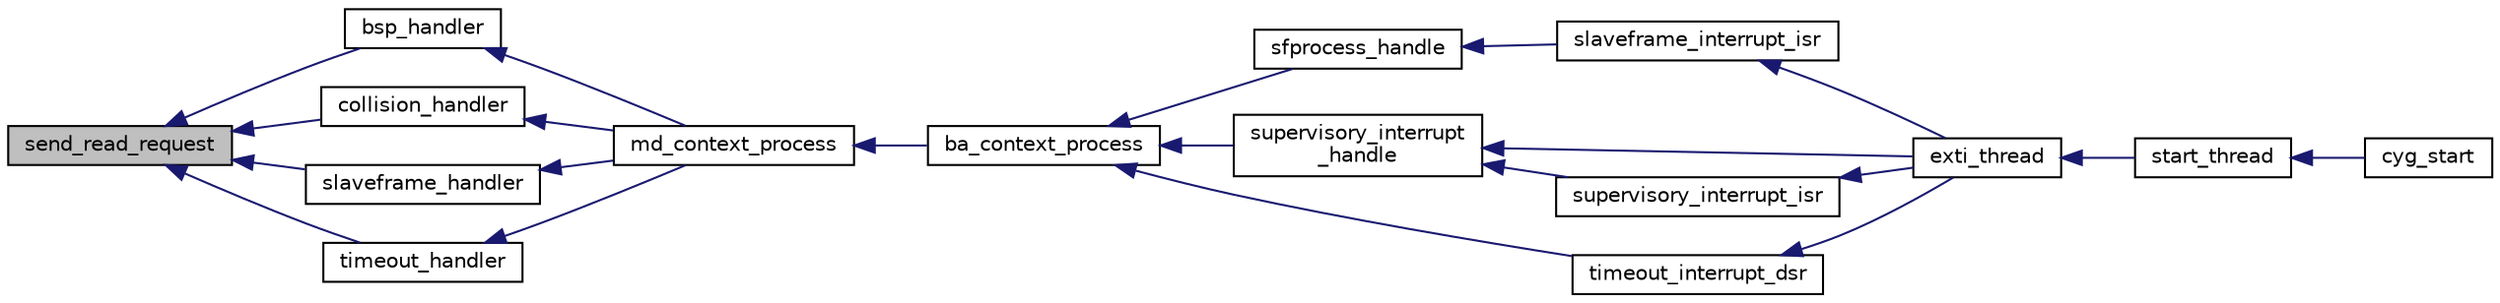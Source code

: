 digraph "send_read_request"
{
  edge [fontname="Helvetica",fontsize="10",labelfontname="Helvetica",labelfontsize="10"];
  node [fontname="Helvetica",fontsize="10",shape=record];
  rankdir="LR";
  Node1 [label="send_read_request",height=0.2,width=0.4,color="black", fillcolor="grey75", style="filled" fontcolor="black"];
  Node1 -> Node2 [dir="back",color="midnightblue",fontsize="10",style="solid",fontname="Helvetica"];
  Node2 [label="bsp_handler",height=0.2,width=0.4,color="black", fillcolor="white", style="filled",URL="$_message_data_8h.html#afa93ee57f40577acfb18dd5ac8ec8edd"];
  Node2 -> Node3 [dir="back",color="midnightblue",fontsize="10",style="solid",fontname="Helvetica"];
  Node3 [label="md_context_process",height=0.2,width=0.4,color="black", fillcolor="white", style="filled",URL="$ba_8h.html#a124c552540ce823cd468a10910e4243a"];
  Node3 -> Node4 [dir="back",color="midnightblue",fontsize="10",style="solid",fontname="Helvetica"];
  Node4 [label="ba_context_process",height=0.2,width=0.4,color="black", fillcolor="white", style="filled",URL="$intr_8h.html#ab7de23243adc9054422cb861faa57751"];
  Node4 -> Node5 [dir="back",color="midnightblue",fontsize="10",style="solid",fontname="Helvetica"];
  Node5 [label="sfprocess_handle",height=0.2,width=0.4,color="black", fillcolor="white", style="filled",URL="$intr_8h.html#ad5e256e7a554789732563483e1b12ebf"];
  Node5 -> Node6 [dir="back",color="midnightblue",fontsize="10",style="solid",fontname="Helvetica"];
  Node6 [label="slaveframe_interrupt_isr",height=0.2,width=0.4,color="black", fillcolor="white", style="filled",URL="$intr_8h.html#a2063af322dfa54ca2cdc14522c79a89a"];
  Node6 -> Node7 [dir="back",color="midnightblue",fontsize="10",style="solid",fontname="Helvetica"];
  Node7 [label="exti_thread",height=0.2,width=0.4,color="black", fillcolor="white", style="filled",URL="$main_8h.html#ab258d7e522013e1c90ecd1f5533c652b"];
  Node7 -> Node8 [dir="back",color="midnightblue",fontsize="10",style="solid",fontname="Helvetica"];
  Node8 [label="start_thread",height=0.2,width=0.4,color="black", fillcolor="white", style="filled",URL="$main_8h.html#aca8521e252bce29709dc6950c0ed9f5a"];
  Node8 -> Node9 [dir="back",color="midnightblue",fontsize="10",style="solid",fontname="Helvetica"];
  Node9 [label="cyg_start",height=0.2,width=0.4,color="black", fillcolor="white", style="filled",URL="$main_8h.html#a609ae72f6fd7f833796fd46c7e6cbcd1"];
  Node4 -> Node10 [dir="back",color="midnightblue",fontsize="10",style="solid",fontname="Helvetica"];
  Node10 [label="supervisory_interrupt\l_handle",height=0.2,width=0.4,color="black", fillcolor="white", style="filled",URL="$intr_8h.html#ae7e3dad68fd89b9bdf1418229460ae71"];
  Node10 -> Node7 [dir="back",color="midnightblue",fontsize="10",style="solid",fontname="Helvetica"];
  Node10 -> Node11 [dir="back",color="midnightblue",fontsize="10",style="solid",fontname="Helvetica"];
  Node11 [label="supervisory_interrupt_isr",height=0.2,width=0.4,color="black", fillcolor="white", style="filled",URL="$intr_8h.html#a3c04a717c9a14bbc7bee8116752c3cb4"];
  Node11 -> Node7 [dir="back",color="midnightblue",fontsize="10",style="solid",fontname="Helvetica"];
  Node4 -> Node12 [dir="back",color="midnightblue",fontsize="10",style="solid",fontname="Helvetica"];
  Node12 [label="timeout_interrupt_dsr",height=0.2,width=0.4,color="black", fillcolor="white", style="filled",URL="$intr_8h.html#a6f406ab9b036c3961afa8d4231cb39b9"];
  Node12 -> Node7 [dir="back",color="midnightblue",fontsize="10",style="solid",fontname="Helvetica"];
  Node1 -> Node13 [dir="back",color="midnightblue",fontsize="10",style="solid",fontname="Helvetica"];
  Node13 [label="collision_handler",height=0.2,width=0.4,color="black", fillcolor="white", style="filled",URL="$_message_data_8h.html#a29f990e885d1aa0473a05071093694ce"];
  Node13 -> Node3 [dir="back",color="midnightblue",fontsize="10",style="solid",fontname="Helvetica"];
  Node1 -> Node14 [dir="back",color="midnightblue",fontsize="10",style="solid",fontname="Helvetica"];
  Node14 [label="slaveframe_handler",height=0.2,width=0.4,color="black", fillcolor="white", style="filled",URL="$_message_data_8h.html#a0d459c3562670f880fd5b66da70ba9a3"];
  Node14 -> Node3 [dir="back",color="midnightblue",fontsize="10",style="solid",fontname="Helvetica"];
  Node1 -> Node15 [dir="back",color="midnightblue",fontsize="10",style="solid",fontname="Helvetica"];
  Node15 [label="timeout_handler",height=0.2,width=0.4,color="black", fillcolor="white", style="filled",URL="$_message_data_8h.html#a9ab7faaba03c0ecc58e4b7440bd9a3e0"];
  Node15 -> Node3 [dir="back",color="midnightblue",fontsize="10",style="solid",fontname="Helvetica"];
}
